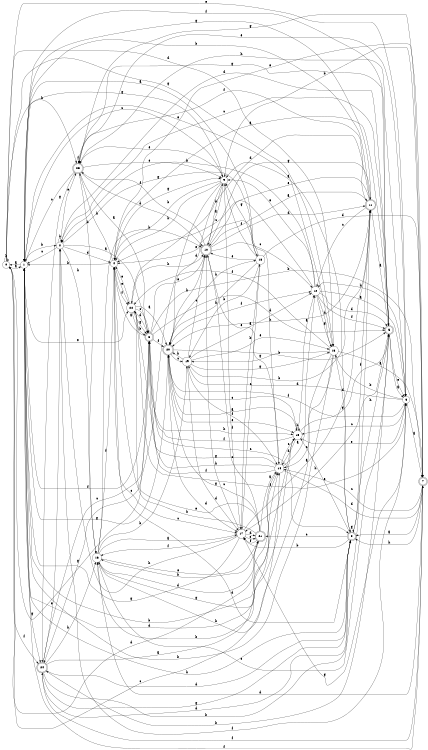 digraph n20_2 {
__start0 [label="" shape="none"];

rankdir=LR;
size="8,5";

s0 [style="filled", color="black", fillcolor="white" shape="circle", label="0"];
s1 [style="filled", color="black", fillcolor="white" shape="circle", label="1"];
s2 [style="filled", color="black", fillcolor="white" shape="circle", label="2"];
s3 [style="rounded,filled", color="black", fillcolor="white" shape="doublecircle", label="3"];
s4 [style="filled", color="black", fillcolor="white" shape="circle", label="4"];
s5 [style="rounded,filled", color="black", fillcolor="white" shape="doublecircle", label="5"];
s6 [style="filled", color="black", fillcolor="white" shape="circle", label="6"];
s7 [style="rounded,filled", color="black", fillcolor="white" shape="doublecircle", label="7"];
s8 [style="rounded,filled", color="black", fillcolor="white" shape="doublecircle", label="8"];
s9 [style="filled", color="black", fillcolor="white" shape="circle", label="9"];
s10 [style="rounded,filled", color="black", fillcolor="white" shape="doublecircle", label="10"];
s11 [style="rounded,filled", color="black", fillcolor="white" shape="doublecircle", label="11"];
s12 [style="filled", color="black", fillcolor="white" shape="circle", label="12"];
s13 [style="filled", color="black", fillcolor="white" shape="circle", label="13"];
s14 [style="filled", color="black", fillcolor="white" shape="circle", label="14"];
s15 [style="filled", color="black", fillcolor="white" shape="circle", label="15"];
s16 [style="filled", color="black", fillcolor="white" shape="circle", label="16"];
s17 [style="filled", color="black", fillcolor="white" shape="circle", label="17"];
s18 [style="filled", color="black", fillcolor="white" shape="circle", label="18"];
s19 [style="filled", color="black", fillcolor="white" shape="circle", label="19"];
s20 [style="rounded,filled", color="black", fillcolor="white" shape="doublecircle", label="20"];
s21 [style="rounded,filled", color="black", fillcolor="white" shape="doublecircle", label="21"];
s22 [style="filled", color="black", fillcolor="white" shape="circle", label="22"];
s23 [style="rounded,filled", color="black", fillcolor="white" shape="doublecircle", label="23"];
s24 [style="rounded,filled", color="black", fillcolor="white" shape="doublecircle", label="24"];
s0 -> s1 [label="a"];
s0 -> s0 [label="b"];
s0 -> s14 [label="c"];
s0 -> s13 [label="d"];
s0 -> s6 [label="e"];
s0 -> s24 [label="f"];
s0 -> s13 [label="g"];
s0 -> s23 [label="h"];
s1 -> s0 [label="a"];
s1 -> s2 [label="b"];
s1 -> s9 [label="c"];
s1 -> s14 [label="d"];
s1 -> s22 [label="e"];
s1 -> s3 [label="f"];
s1 -> s24 [label="g"];
s1 -> s8 [label="h"];
s2 -> s3 [label="a"];
s2 -> s2 [label="b"];
s2 -> s1 [label="c"];
s2 -> s4 [label="d"];
s2 -> s23 [label="e"];
s2 -> s6 [label="f"];
s2 -> s18 [label="g"];
s2 -> s16 [label="h"];
s3 -> s4 [label="a"];
s3 -> s7 [label="b"];
s3 -> s8 [label="c"];
s3 -> s5 [label="d"];
s3 -> s10 [label="e"];
s3 -> s20 [label="f"];
s3 -> s0 [label="g"];
s3 -> s15 [label="h"];
s4 -> s5 [label="a"];
s4 -> s1 [label="b"];
s4 -> s17 [label="c"];
s4 -> s8 [label="d"];
s4 -> s22 [label="e"];
s4 -> s22 [label="f"];
s4 -> s9 [label="g"];
s4 -> s23 [label="h"];
s5 -> s6 [label="a"];
s5 -> s24 [label="b"];
s5 -> s2 [label="c"];
s5 -> s2 [label="d"];
s5 -> s6 [label="e"];
s5 -> s1 [label="f"];
s5 -> s23 [label="g"];
s5 -> s17 [label="h"];
s6 -> s7 [label="a"];
s6 -> s13 [label="b"];
s6 -> s15 [label="c"];
s6 -> s19 [label="d"];
s6 -> s23 [label="e"];
s6 -> s20 [label="f"];
s6 -> s17 [label="g"];
s6 -> s12 [label="h"];
s7 -> s8 [label="a"];
s7 -> s9 [label="b"];
s7 -> s14 [label="c"];
s7 -> s16 [label="d"];
s7 -> s4 [label="e"];
s7 -> s1 [label="f"];
s7 -> s23 [label="g"];
s7 -> s8 [label="h"];
s8 -> s9 [label="a"];
s8 -> s17 [label="b"];
s8 -> s21 [label="c"];
s8 -> s24 [label="d"];
s8 -> s15 [label="e"];
s8 -> s11 [label="f"];
s8 -> s8 [label="g"];
s8 -> s5 [label="h"];
s9 -> s10 [label="a"];
s9 -> s4 [label="b"];
s9 -> s24 [label="c"];
s9 -> s20 [label="d"];
s9 -> s23 [label="e"];
s9 -> s17 [label="f"];
s9 -> s1 [label="g"];
s9 -> s4 [label="h"];
s10 -> s11 [label="a"];
s10 -> s9 [label="b"];
s10 -> s12 [label="c"];
s10 -> s11 [label="d"];
s10 -> s14 [label="e"];
s10 -> s23 [label="f"];
s10 -> s11 [label="g"];
s10 -> s20 [label="h"];
s11 -> s5 [label="a"];
s11 -> s1 [label="b"];
s11 -> s12 [label="c"];
s11 -> s22 [label="d"];
s11 -> s10 [label="e"];
s11 -> s23 [label="f"];
s11 -> s1 [label="g"];
s11 -> s20 [label="h"];
s12 -> s6 [label="a"];
s12 -> s2 [label="b"];
s12 -> s4 [label="c"];
s12 -> s5 [label="d"];
s12 -> s9 [label="e"];
s12 -> s5 [label="f"];
s12 -> s13 [label="g"];
s12 -> s13 [label="h"];
s13 -> s7 [label="a"];
s13 -> s1 [label="b"];
s13 -> s14 [label="c"];
s13 -> s8 [label="d"];
s13 -> s1 [label="e"];
s13 -> s22 [label="f"];
s13 -> s19 [label="g"];
s13 -> s16 [label="h"];
s14 -> s12 [label="a"];
s14 -> s1 [label="b"];
s14 -> s15 [label="c"];
s14 -> s7 [label="d"];
s14 -> s4 [label="e"];
s14 -> s22 [label="f"];
s14 -> s3 [label="g"];
s14 -> s3 [label="h"];
s15 -> s12 [label="a"];
s15 -> s16 [label="b"];
s15 -> s20 [label="c"];
s15 -> s14 [label="d"];
s15 -> s6 [label="e"];
s15 -> s3 [label="f"];
s15 -> s5 [label="g"];
s15 -> s15 [label="h"];
s16 -> s17 [label="a"];
s16 -> s19 [label="b"];
s16 -> s5 [label="c"];
s16 -> s21 [label="d"];
s16 -> s21 [label="e"];
s16 -> s4 [label="f"];
s16 -> s15 [label="g"];
s16 -> s10 [label="h"];
s17 -> s11 [label="a"];
s17 -> s18 [label="b"];
s17 -> s10 [label="c"];
s17 -> s21 [label="d"];
s17 -> s21 [label="e"];
s17 -> s16 [label="f"];
s17 -> s1 [label="g"];
s17 -> s2 [label="h"];
s18 -> s1 [label="a"];
s18 -> s19 [label="b"];
s18 -> s17 [label="c"];
s18 -> s7 [label="d"];
s18 -> s10 [label="e"];
s18 -> s9 [label="f"];
s18 -> s9 [label="g"];
s18 -> s20 [label="h"];
s19 -> s12 [label="a"];
s19 -> s11 [label="b"];
s19 -> s10 [label="c"];
s19 -> s17 [label="d"];
s19 -> s13 [label="e"];
s19 -> s14 [label="f"];
s19 -> s13 [label="g"];
s19 -> s20 [label="h"];
s20 -> s15 [label="a"];
s20 -> s5 [label="b"];
s20 -> s19 [label="c"];
s20 -> s17 [label="d"];
s20 -> s15 [label="e"];
s20 -> s12 [label="f"];
s20 -> s1 [label="g"];
s20 -> s18 [label="h"];
s21 -> s14 [label="a"];
s21 -> s16 [label="b"];
s21 -> s10 [label="c"];
s21 -> s0 [label="d"];
s21 -> s22 [label="e"];
s21 -> s17 [label="f"];
s21 -> s20 [label="g"];
s21 -> s4 [label="h"];
s22 -> s20 [label="a"];
s22 -> s3 [label="b"];
s22 -> s3 [label="c"];
s22 -> s3 [label="d"];
s22 -> s4 [label="e"];
s22 -> s6 [label="f"];
s22 -> s3 [label="g"];
s22 -> s10 [label="h"];
s23 -> s3 [label="a"];
s23 -> s16 [label="b"];
s23 -> s1 [label="c"];
s23 -> s10 [label="d"];
s23 -> s9 [label="e"];
s23 -> s23 [label="f"];
s23 -> s24 [label="g"];
s23 -> s6 [label="h"];
s24 -> s14 [label="a"];
s24 -> s11 [label="b"];
s24 -> s3 [label="c"];
s24 -> s8 [label="d"];
s24 -> s2 [label="e"];
s24 -> s7 [label="f"];
s24 -> s8 [label="g"];
s24 -> s16 [label="h"];

}